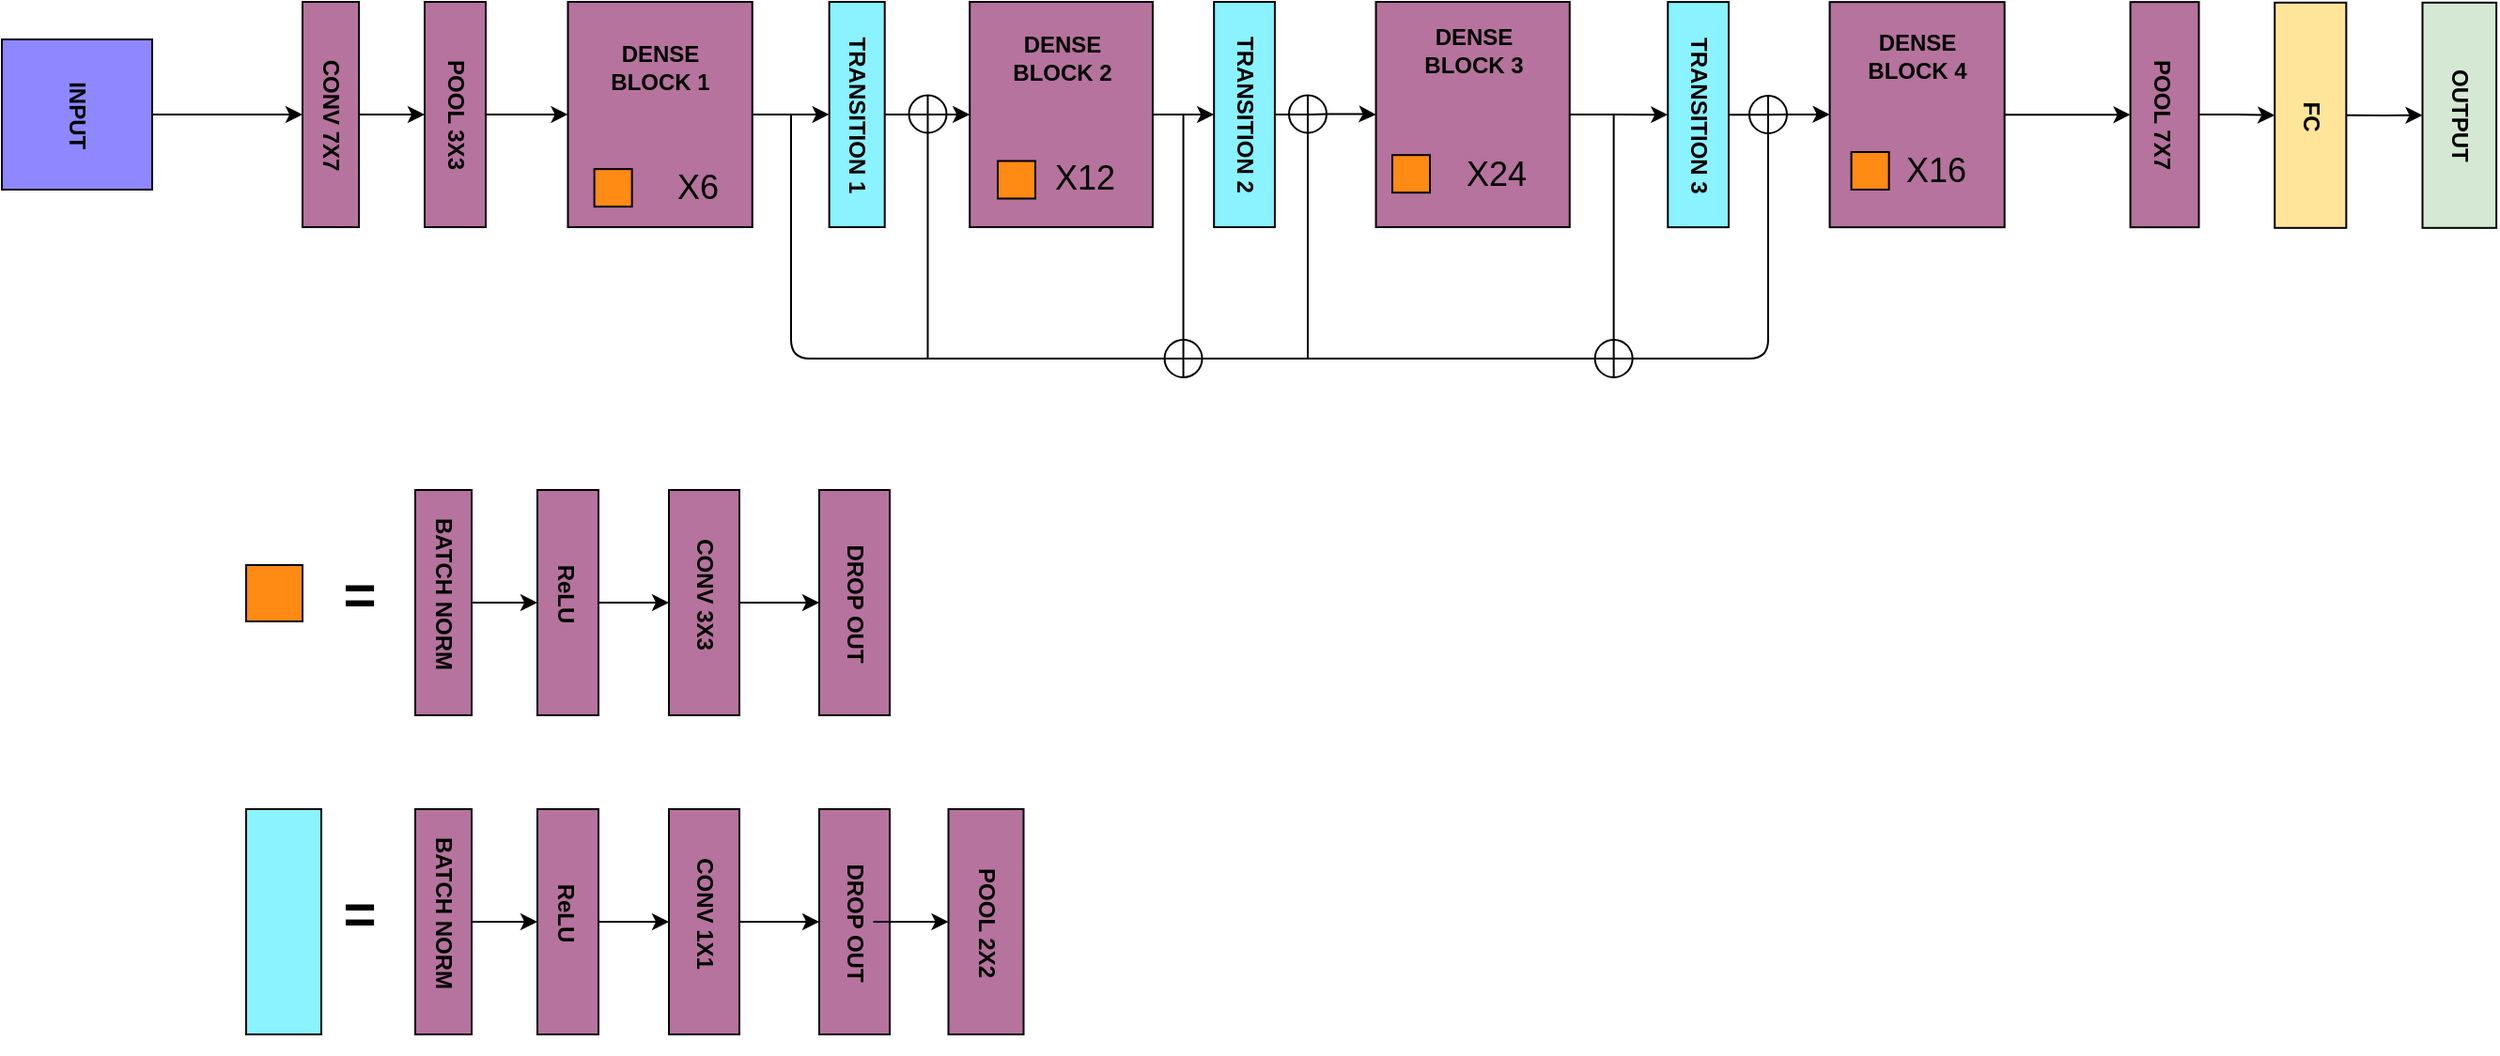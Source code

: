 <mxfile version="15.4.1" type="github" pages="2">
  <diagram id="w55y51UPpKqbo1LFRMC1" name="Page-1">
    <mxGraphModel dx="786" dy="514" grid="1" gridSize="10" guides="1" tooltips="1" connect="1" arrows="1" fold="1" page="1" pageScale="1" pageWidth="850" pageHeight="1100" math="0" shadow="0">
      <root>
        <mxCell id="0" />
        <mxCell id="1" parent="0" />
        <mxCell id="TVmSLBkFwP5rDofFK3-n-120" value="" style="ellipse;whiteSpace=wrap;html=1;aspect=fixed;fontSize=12;strokeColor=default;strokeWidth=1;fillColor=#FFFFFF;shadow=0;" parent="1" vertex="1">
          <mxGeometry x="960.0" y="70" width="20" height="20" as="geometry" />
        </mxCell>
        <mxCell id="TVmSLBkFwP5rDofFK3-n-117" value="" style="ellipse;whiteSpace=wrap;html=1;aspect=fixed;fontSize=12;strokeColor=default;strokeWidth=1;fillColor=#FFFFFF;shadow=0;" parent="1" vertex="1">
          <mxGeometry x="877.83" y="200" width="20" height="20" as="geometry" />
        </mxCell>
        <mxCell id="TVmSLBkFwP5rDofFK3-n-108" value="" style="ellipse;whiteSpace=wrap;html=1;aspect=fixed;fontSize=12;strokeColor=default;strokeWidth=1;fillColor=#FFFFFF;shadow=0;" parent="1" vertex="1">
          <mxGeometry x="715" y="69.76" width="20" height="20" as="geometry" />
        </mxCell>
        <mxCell id="TVmSLBkFwP5rDofFK3-n-107" value="" style="ellipse;whiteSpace=wrap;html=1;aspect=fixed;fontSize=12;strokeColor=default;strokeWidth=1;fillColor=#FFFFFF;shadow=0;" parent="1" vertex="1">
          <mxGeometry x="648.78" y="200" width="20" height="20" as="geometry" />
        </mxCell>
        <mxCell id="TVmSLBkFwP5rDofFK3-n-104" value="" style="ellipse;whiteSpace=wrap;html=1;aspect=fixed;fontSize=12;strokeColor=default;strokeWidth=1;fillColor=#FFFFFF;shadow=0;" parent="1" vertex="1">
          <mxGeometry x="512.75" y="69.76" width="20" height="20" as="geometry" />
        </mxCell>
        <mxCell id="TVmSLBkFwP5rDofFK3-n-10" value="" style="edgeStyle=orthogonalEdgeStyle;rounded=0;orthogonalLoop=1;jettySize=auto;html=1;" parent="1" source="TVmSLBkFwP5rDofFK3-n-1" edge="1">
          <mxGeometry relative="1" as="geometry">
            <mxPoint x="190" y="80" as="targetPoint" />
          </mxGeometry>
        </mxCell>
        <mxCell id="TVmSLBkFwP5rDofFK3-n-1" value="" style="whiteSpace=wrap;html=1;aspect=fixed;fillColor=#8F87FF;" parent="1" vertex="1">
          <mxGeometry x="30" y="40" width="80" height="80" as="geometry" />
        </mxCell>
        <mxCell id="TVmSLBkFwP5rDofFK3-n-14" value="" style="edgeStyle=orthogonalEdgeStyle;rounded=0;orthogonalLoop=1;jettySize=auto;html=1;" parent="1" source="TVmSLBkFwP5rDofFK3-n-11" target="TVmSLBkFwP5rDofFK3-n-13" edge="1">
          <mxGeometry relative="1" as="geometry" />
        </mxCell>
        <mxCell id="TVmSLBkFwP5rDofFK3-n-11" value="" style="rounded=0;whiteSpace=wrap;html=1;strokeColor=default;rotation=-90;fillColor=#B5739D;" parent="1" vertex="1">
          <mxGeometry x="145" y="65" width="120" height="30" as="geometry" />
        </mxCell>
        <mxCell id="TVmSLBkFwP5rDofFK3-n-16" value="" style="edgeStyle=orthogonalEdgeStyle;rounded=0;orthogonalLoop=1;jettySize=auto;html=1;" parent="1" source="TVmSLBkFwP5rDofFK3-n-13" target="TVmSLBkFwP5rDofFK3-n-15" edge="1">
          <mxGeometry relative="1" as="geometry" />
        </mxCell>
        <mxCell id="TVmSLBkFwP5rDofFK3-n-13" value="" style="rounded=0;whiteSpace=wrap;html=1;strokeColor=default;rotation=-90;fillColor=#B5739D;" parent="1" vertex="1">
          <mxGeometry x="211.25" y="63.75" width="120" height="32.5" as="geometry" />
        </mxCell>
        <mxCell id="TVmSLBkFwP5rDofFK3-n-19" value="" style="edgeStyle=orthogonalEdgeStyle;rounded=0;orthogonalLoop=1;jettySize=auto;html=1;" parent="1" source="TVmSLBkFwP5rDofFK3-n-15" target="TVmSLBkFwP5rDofFK3-n-18" edge="1">
          <mxGeometry relative="1" as="geometry" />
        </mxCell>
        <mxCell id="TVmSLBkFwP5rDofFK3-n-15" value="" style="rounded=0;whiteSpace=wrap;html=1;strokeColor=default;rotation=-90;fillColor=#B5739D;" parent="1" vertex="1">
          <mxGeometry x="320.32" y="30.93" width="120" height="98.13" as="geometry" />
        </mxCell>
        <mxCell id="TVmSLBkFwP5rDofFK3-n-21" value="" style="edgeStyle=orthogonalEdgeStyle;rounded=0;orthogonalLoop=1;jettySize=auto;html=1;" parent="1" source="TVmSLBkFwP5rDofFK3-n-18" target="TVmSLBkFwP5rDofFK3-n-20" edge="1">
          <mxGeometry relative="1" as="geometry" />
        </mxCell>
        <mxCell id="TVmSLBkFwP5rDofFK3-n-18" value="" style="rounded=0;whiteSpace=wrap;html=1;strokeColor=default;rotation=-90;fillColor=#8AF3FF;" parent="1" vertex="1">
          <mxGeometry x="425.09" y="65.23" width="120" height="29.53" as="geometry" />
        </mxCell>
        <mxCell id="TVmSLBkFwP5rDofFK3-n-23" value="" style="edgeStyle=orthogonalEdgeStyle;rounded=0;orthogonalLoop=1;jettySize=auto;html=1;" parent="1" source="TVmSLBkFwP5rDofFK3-n-20" target="TVmSLBkFwP5rDofFK3-n-22" edge="1">
          <mxGeometry relative="1" as="geometry" />
        </mxCell>
        <mxCell id="TVmSLBkFwP5rDofFK3-n-20" value="" style="rounded=0;whiteSpace=wrap;html=1;strokeColor=default;rotation=-90;fillColor=#B5739D;" parent="1" vertex="1">
          <mxGeometry x="533.78" y="31.31" width="120" height="97.38" as="geometry" />
        </mxCell>
        <mxCell id="TVmSLBkFwP5rDofFK3-n-26" value="" style="edgeStyle=orthogonalEdgeStyle;rounded=0;orthogonalLoop=1;jettySize=auto;html=1;startArrow=none;" parent="1" source="TVmSLBkFwP5rDofFK3-n-108" target="TVmSLBkFwP5rDofFK3-n-25" edge="1">
          <mxGeometry relative="1" as="geometry" />
        </mxCell>
        <mxCell id="TVmSLBkFwP5rDofFK3-n-22" value="" style="rounded=0;whiteSpace=wrap;html=1;strokeColor=default;rotation=-90;fillColor=#8AF3FF;" parent="1" vertex="1">
          <mxGeometry x="631.28" y="63.81" width="120" height="32.38" as="geometry" />
        </mxCell>
        <mxCell id="TVmSLBkFwP5rDofFK3-n-28" value="" style="edgeStyle=orthogonalEdgeStyle;rounded=0;orthogonalLoop=1;jettySize=auto;html=1;" parent="1" source="TVmSLBkFwP5rDofFK3-n-25" target="TVmSLBkFwP5rDofFK3-n-27" edge="1">
          <mxGeometry relative="1" as="geometry" />
        </mxCell>
        <mxCell id="TVmSLBkFwP5rDofFK3-n-25" value="" style="rounded=0;whiteSpace=wrap;html=1;strokeColor=default;rotation=-90;fillColor=#B5739D;" parent="1" vertex="1">
          <mxGeometry x="752.83" y="28.45" width="120" height="103.1" as="geometry" />
        </mxCell>
        <mxCell id="TVmSLBkFwP5rDofFK3-n-31" value="" style="edgeStyle=orthogonalEdgeStyle;rounded=0;orthogonalLoop=1;jettySize=auto;html=1;startArrow=none;" parent="1" source="TVmSLBkFwP5rDofFK3-n-120" target="TVmSLBkFwP5rDofFK3-n-30" edge="1">
          <mxGeometry relative="1" as="geometry" />
        </mxCell>
        <mxCell id="TVmSLBkFwP5rDofFK3-n-27" value="" style="rounded=0;whiteSpace=wrap;html=1;strokeColor=default;rotation=-90;fillColor=#8AF3FF;" parent="1" vertex="1">
          <mxGeometry x="872.83" y="63.87" width="120" height="32.38" as="geometry" />
        </mxCell>
        <mxCell id="TVmSLBkFwP5rDofFK3-n-33" value="" style="edgeStyle=orthogonalEdgeStyle;rounded=0;orthogonalLoop=1;jettySize=auto;html=1;" parent="1" source="TVmSLBkFwP5rDofFK3-n-30" target="TVmSLBkFwP5rDofFK3-n-32" edge="1">
          <mxGeometry relative="1" as="geometry" />
        </mxCell>
        <mxCell id="TVmSLBkFwP5rDofFK3-n-30" value="" style="rounded=0;whiteSpace=wrap;html=1;strokeColor=default;rotation=-90;fillColor=#B5739D;" parent="1" vertex="1">
          <mxGeometry x="989.3" y="33.54" width="120" height="93.06" as="geometry" />
        </mxCell>
        <mxCell id="TVmSLBkFwP5rDofFK3-n-51" value="" style="edgeStyle=orthogonalEdgeStyle;rounded=0;orthogonalLoop=1;jettySize=auto;html=1;fontSize=18;" parent="1" source="TVmSLBkFwP5rDofFK3-n-32" target="TVmSLBkFwP5rDofFK3-n-50" edge="1">
          <mxGeometry relative="1" as="geometry" />
        </mxCell>
        <mxCell id="TVmSLBkFwP5rDofFK3-n-32" value="" style="rounded=0;whiteSpace=wrap;html=1;strokeColor=default;rotation=-90;fillColor=#B5739D;" parent="1" vertex="1">
          <mxGeometry x="1121.01" y="61.84" width="120" height="36.46" as="geometry" />
        </mxCell>
        <mxCell id="TVmSLBkFwP5rDofFK3-n-34" value="INPUT" style="text;html=1;resizable=0;autosize=1;align=center;verticalAlign=middle;points=[];fillColor=none;strokeColor=none;rounded=0;rotation=90;fontStyle=1" parent="1" vertex="1">
          <mxGeometry x="45" y="70.07" width="50" height="20" as="geometry" />
        </mxCell>
        <mxCell id="TVmSLBkFwP5rDofFK3-n-35" value="CONV 7X7" style="text;html=1;resizable=0;autosize=1;align=center;verticalAlign=middle;points=[];fillColor=none;strokeColor=none;rounded=0;rotation=90;fontStyle=1" parent="1" vertex="1">
          <mxGeometry x="170" y="69.99" width="70" height="20" as="geometry" />
        </mxCell>
        <mxCell id="TVmSLBkFwP5rDofFK3-n-36" value="POOL 3X3" style="text;html=1;resizable=0;autosize=1;align=center;verticalAlign=middle;points=[];fillColor=none;strokeColor=none;rounded=0;rotation=90;fontStyle=1" parent="1" vertex="1">
          <mxGeometry x="236.25" y="70" width="70" height="20" as="geometry" />
        </mxCell>
        <mxCell id="TVmSLBkFwP5rDofFK3-n-37" value="DENSE &lt;br&gt;BLOCK 2" style="text;html=1;resizable=0;autosize=1;align=center;verticalAlign=middle;points=[];fillColor=none;strokeColor=none;rounded=0;fontStyle=1" parent="1" vertex="1">
          <mxGeometry x="558.78" y="35.23" width="70" height="30" as="geometry" />
        </mxCell>
        <mxCell id="TVmSLBkFwP5rDofFK3-n-38" value="TRANSITION 1" style="text;html=1;resizable=0;autosize=1;align=center;verticalAlign=middle;points=[];fillColor=none;strokeColor=none;rounded=0;rotation=90;fontStyle=1" parent="1" vertex="1">
          <mxGeometry x="435.09" y="70.07" width="100" height="20" as="geometry" />
        </mxCell>
        <mxCell id="TVmSLBkFwP5rDofFK3-n-39" value="DENSE &lt;br&gt;BLOCK 1" style="text;html=1;resizable=0;autosize=1;align=center;verticalAlign=middle;points=[];fillColor=none;strokeColor=none;rounded=0;fontStyle=1" parent="1" vertex="1">
          <mxGeometry x="345.32" y="40.07" width="70" height="30" as="geometry" />
        </mxCell>
        <mxCell id="TVmSLBkFwP5rDofFK3-n-40" value="X6" style="text;html=1;resizable=0;autosize=1;align=center;verticalAlign=middle;points=[];fillColor=none;strokeColor=none;rounded=0;fontSize=18;" parent="1" vertex="1">
          <mxGeometry x="380.32" y="104.06" width="40" height="30" as="geometry" />
        </mxCell>
        <mxCell id="TVmSLBkFwP5rDofFK3-n-41" value="X12" style="text;html=1;resizable=0;autosize=1;align=center;verticalAlign=middle;points=[];fillColor=none;strokeColor=none;rounded=0;fontSize=18;" parent="1" vertex="1">
          <mxGeometry x="581.28" y="99.06" width="50" height="30" as="geometry" />
        </mxCell>
        <mxCell id="TVmSLBkFwP5rDofFK3-n-42" value="TRANSITION 2" style="text;html=1;resizable=0;autosize=1;align=center;verticalAlign=middle;points=[];fillColor=none;strokeColor=none;rounded=0;rotation=90;fontStyle=1" parent="1" vertex="1">
          <mxGeometry x="641.28" y="69.99" width="100" height="20" as="geometry" />
        </mxCell>
        <mxCell id="TVmSLBkFwP5rDofFK3-n-43" value="DENSE &lt;br&gt;BLOCK 3" style="text;html=1;resizable=0;autosize=1;align=center;verticalAlign=middle;points=[];fillColor=none;strokeColor=none;rounded=0;fontStyle=1" parent="1" vertex="1">
          <mxGeometry x="777.83" y="31.31" width="70" height="30" as="geometry" />
        </mxCell>
        <mxCell id="TVmSLBkFwP5rDofFK3-n-44" value="X24" style="text;html=1;resizable=0;autosize=1;align=center;verticalAlign=middle;points=[];fillColor=none;strokeColor=none;rounded=0;fontSize=18;" parent="1" vertex="1">
          <mxGeometry x="800" y="96.6" width="50" height="30" as="geometry" />
        </mxCell>
        <mxCell id="TVmSLBkFwP5rDofFK3-n-45" value="TRANSITION 3" style="text;html=1;resizable=0;autosize=1;align=center;verticalAlign=middle;points=[];fillColor=none;strokeColor=none;rounded=0;rotation=90;fontStyle=1" parent="1" vertex="1">
          <mxGeometry x="882.83" y="69.99" width="100" height="20" as="geometry" />
        </mxCell>
        <mxCell id="TVmSLBkFwP5rDofFK3-n-46" value="DENSE &lt;br&gt;BLOCK 4" style="text;html=1;resizable=0;autosize=1;align=center;verticalAlign=middle;points=[];fillColor=none;strokeColor=none;rounded=0;fontStyle=1" parent="1" vertex="1">
          <mxGeometry x="1014.3" y="33.54" width="70" height="30" as="geometry" />
        </mxCell>
        <mxCell id="TVmSLBkFwP5rDofFK3-n-47" value="X16" style="text;html=1;resizable=0;autosize=1;align=center;verticalAlign=middle;points=[];fillColor=none;strokeColor=none;rounded=0;fontSize=18;" parent="1" vertex="1">
          <mxGeometry x="1034.3" y="94.76" width="50" height="30" as="geometry" />
        </mxCell>
        <mxCell id="TVmSLBkFwP5rDofFK3-n-48" value="POOL 7X7" style="text;html=1;resizable=0;autosize=1;align=center;verticalAlign=middle;points=[];fillColor=none;strokeColor=none;rounded=0;rotation=90;fontStyle=1" parent="1" vertex="1">
          <mxGeometry x="1144.31" y="70.07" width="70" height="20" as="geometry" />
        </mxCell>
        <mxCell id="TVmSLBkFwP5rDofFK3-n-55" value="" style="edgeStyle=orthogonalEdgeStyle;rounded=0;orthogonalLoop=1;jettySize=auto;html=1;fontSize=18;" parent="1" source="TVmSLBkFwP5rDofFK3-n-50" target="TVmSLBkFwP5rDofFK3-n-54" edge="1">
          <mxGeometry relative="1" as="geometry" />
        </mxCell>
        <mxCell id="TVmSLBkFwP5rDofFK3-n-50" value="" style="rounded=0;whiteSpace=wrap;html=1;strokeColor=default;rotation=-90;fillColor=#FFE599;" parent="1" vertex="1">
          <mxGeometry x="1198.64" y="61.36" width="120" height="38.07" as="geometry" />
        </mxCell>
        <mxCell id="TVmSLBkFwP5rDofFK3-n-54" value="" style="rounded=0;whiteSpace=wrap;html=1;strokeColor=default;rotation=-90;fillColor=#D5E8D4;" parent="1" vertex="1">
          <mxGeometry x="1277.91" y="60.74" width="120" height="39.32" as="geometry" />
        </mxCell>
        <mxCell id="TVmSLBkFwP5rDofFK3-n-56" value="FC" style="text;html=1;resizable=0;autosize=1;align=center;verticalAlign=middle;points=[];fillColor=none;strokeColor=none;rounded=0;rotation=90;fontStyle=1" parent="1" vertex="1">
          <mxGeometry x="1243.64" y="70.4" width="30" height="20" as="geometry" />
        </mxCell>
        <mxCell id="TVmSLBkFwP5rDofFK3-n-57" value="OUTPUT" style="text;html=1;resizable=0;autosize=1;align=center;verticalAlign=middle;points=[];fillColor=none;strokeColor=none;rounded=0;rotation=90;fontStyle=1" parent="1" vertex="1">
          <mxGeometry x="1307.91" y="70.07" width="60" height="20" as="geometry" />
        </mxCell>
        <mxCell id="TVmSLBkFwP5rDofFK3-n-58" value="" style="whiteSpace=wrap;html=1;aspect=fixed;fontSize=18;strokeColor=default;fillColor=#FF8A14;" parent="1" vertex="1">
          <mxGeometry x="345.32" y="109.06" width="20" height="20" as="geometry" />
        </mxCell>
        <mxCell id="TVmSLBkFwP5rDofFK3-n-59" value="" style="whiteSpace=wrap;html=1;aspect=fixed;fontSize=18;strokeColor=default;fillColor=#FF8A14;" parent="1" vertex="1">
          <mxGeometry x="1014.3" y="100" width="20" height="20" as="geometry" />
        </mxCell>
        <mxCell id="TVmSLBkFwP5rDofFK3-n-60" value="" style="whiteSpace=wrap;html=1;aspect=fixed;fontSize=18;strokeColor=default;fillColor=#FF8A14;" parent="1" vertex="1">
          <mxGeometry x="770" y="101.6" width="20" height="20" as="geometry" />
        </mxCell>
        <mxCell id="TVmSLBkFwP5rDofFK3-n-61" value="" style="whiteSpace=wrap;html=1;aspect=fixed;fontSize=18;strokeColor=default;fillColor=#FF8A14;" parent="1" vertex="1">
          <mxGeometry x="560" y="104.76" width="20" height="20" as="geometry" />
        </mxCell>
        <mxCell id="TVmSLBkFwP5rDofFK3-n-78" value="" style="group" parent="1" vertex="1" connectable="0">
          <mxGeometry x="160" y="280" width="342.5" height="120" as="geometry" />
        </mxCell>
        <mxCell id="TVmSLBkFwP5rDofFK3-n-64" value="" style="whiteSpace=wrap;html=1;aspect=fixed;fontSize=18;strokeColor=default;fillColor=#FF8A14;" parent="TVmSLBkFwP5rDofFK3-n-78" vertex="1">
          <mxGeometry y="40" width="30" height="30" as="geometry" />
        </mxCell>
        <mxCell id="TVmSLBkFwP5rDofFK3-n-65" value="=" style="text;html=1;resizable=0;autosize=1;align=center;verticalAlign=middle;points=[];fillColor=none;strokeColor=none;rounded=0;fontSize=30;fontStyle=1" parent="TVmSLBkFwP5rDofFK3-n-78" vertex="1">
          <mxGeometry x="45" y="35" width="30" height="40" as="geometry" />
        </mxCell>
        <mxCell id="TVmSLBkFwP5rDofFK3-n-66" value="" style="rounded=0;whiteSpace=wrap;html=1;strokeColor=default;rotation=-90;fillColor=#B5739D;" parent="TVmSLBkFwP5rDofFK3-n-78" vertex="1">
          <mxGeometry x="45" y="45" width="120" height="30" as="geometry" />
        </mxCell>
        <mxCell id="TVmSLBkFwP5rDofFK3-n-67" value="" style="rounded=0;whiteSpace=wrap;html=1;strokeColor=default;rotation=-90;fillColor=#B5739D;" parent="TVmSLBkFwP5rDofFK3-n-78" vertex="1">
          <mxGeometry x="111.25" y="43.75" width="120" height="32.5" as="geometry" />
        </mxCell>
        <mxCell id="TVmSLBkFwP5rDofFK3-n-68" value="" style="edgeStyle=orthogonalEdgeStyle;rounded=0;orthogonalLoop=1;jettySize=auto;html=1;fontSize=30;" parent="TVmSLBkFwP5rDofFK3-n-78" source="TVmSLBkFwP5rDofFK3-n-66" target="TVmSLBkFwP5rDofFK3-n-67" edge="1">
          <mxGeometry relative="1" as="geometry" />
        </mxCell>
        <mxCell id="TVmSLBkFwP5rDofFK3-n-69" value="" style="rounded=0;whiteSpace=wrap;html=1;strokeColor=default;rotation=-90;fillColor=#B5739D;" parent="TVmSLBkFwP5rDofFK3-n-78" vertex="1">
          <mxGeometry x="183.75" y="41.25" width="120" height="37.5" as="geometry" />
        </mxCell>
        <mxCell id="TVmSLBkFwP5rDofFK3-n-70" value="" style="edgeStyle=orthogonalEdgeStyle;rounded=0;orthogonalLoop=1;jettySize=auto;html=1;fontSize=30;" parent="TVmSLBkFwP5rDofFK3-n-78" source="TVmSLBkFwP5rDofFK3-n-67" target="TVmSLBkFwP5rDofFK3-n-69" edge="1">
          <mxGeometry relative="1" as="geometry" />
        </mxCell>
        <mxCell id="TVmSLBkFwP5rDofFK3-n-71" value="" style="rounded=0;whiteSpace=wrap;html=1;strokeColor=default;rotation=-90;fillColor=#B5739D;" parent="TVmSLBkFwP5rDofFK3-n-78" vertex="1">
          <mxGeometry x="263.75" y="41.25" width="120" height="37.5" as="geometry" />
        </mxCell>
        <mxCell id="TVmSLBkFwP5rDofFK3-n-72" value="" style="edgeStyle=orthogonalEdgeStyle;rounded=0;orthogonalLoop=1;jettySize=auto;html=1;fontSize=30;" parent="TVmSLBkFwP5rDofFK3-n-78" source="TVmSLBkFwP5rDofFK3-n-69" target="TVmSLBkFwP5rDofFK3-n-71" edge="1">
          <mxGeometry relative="1" as="geometry" />
        </mxCell>
        <mxCell id="TVmSLBkFwP5rDofFK3-n-74" value="BATCH NORM" style="text;html=1;resizable=0;autosize=1;align=center;verticalAlign=middle;points=[];fillColor=none;strokeColor=none;rounded=0;rotation=90;fontStyle=1" parent="TVmSLBkFwP5rDofFK3-n-78" vertex="1">
          <mxGeometry x="55" y="45" width="100" height="20" as="geometry" />
        </mxCell>
        <mxCell id="TVmSLBkFwP5rDofFK3-n-75" value="DROP OUT" style="text;html=1;resizable=0;autosize=1;align=center;verticalAlign=middle;points=[];fillColor=none;strokeColor=none;rounded=0;rotation=90;fontStyle=1" parent="TVmSLBkFwP5rDofFK3-n-78" vertex="1">
          <mxGeometry x="283.75" y="50" width="80" height="20" as="geometry" />
        </mxCell>
        <mxCell id="TVmSLBkFwP5rDofFK3-n-76" value="CONV 3X3" style="text;html=1;resizable=0;autosize=1;align=center;verticalAlign=middle;points=[];fillColor=none;strokeColor=none;rounded=0;rotation=90;fontStyle=1" parent="TVmSLBkFwP5rDofFK3-n-78" vertex="1">
          <mxGeometry x="208.75" y="45" width="70" height="20" as="geometry" />
        </mxCell>
        <mxCell id="TVmSLBkFwP5rDofFK3-n-77" value="ReLU" style="text;html=1;resizable=0;autosize=1;align=center;verticalAlign=middle;points=[];fillColor=none;strokeColor=none;rounded=0;rotation=90;fontStyle=1" parent="TVmSLBkFwP5rDofFK3-n-78" vertex="1">
          <mxGeometry x="145" y="45" width="50" height="20" as="geometry" />
        </mxCell>
        <mxCell id="TVmSLBkFwP5rDofFK3-n-94" value="" style="group" parent="1" vertex="1" connectable="0">
          <mxGeometry x="160" y="450" width="342.5" height="130" as="geometry" />
        </mxCell>
        <mxCell id="TVmSLBkFwP5rDofFK3-n-79" value="" style="group" parent="TVmSLBkFwP5rDofFK3-n-94" vertex="1" connectable="0">
          <mxGeometry width="342.5" height="130" as="geometry" />
        </mxCell>
        <mxCell id="TVmSLBkFwP5rDofFK3-n-81" value="=" style="text;html=1;resizable=0;autosize=1;align=center;verticalAlign=middle;points=[];fillColor=none;strokeColor=none;rounded=0;fontSize=30;fontStyle=1" parent="TVmSLBkFwP5rDofFK3-n-79" vertex="1">
          <mxGeometry x="45" y="35" width="30" height="40" as="geometry" />
        </mxCell>
        <mxCell id="TVmSLBkFwP5rDofFK3-n-82" value="" style="rounded=0;whiteSpace=wrap;html=1;strokeColor=default;rotation=-90;fillColor=#B5739D;" parent="TVmSLBkFwP5rDofFK3-n-79" vertex="1">
          <mxGeometry x="45" y="45" width="120" height="30" as="geometry" />
        </mxCell>
        <mxCell id="TVmSLBkFwP5rDofFK3-n-83" value="" style="rounded=0;whiteSpace=wrap;html=1;strokeColor=default;rotation=-90;fillColor=#B5739D;" parent="TVmSLBkFwP5rDofFK3-n-79" vertex="1">
          <mxGeometry x="111.25" y="43.75" width="120" height="32.5" as="geometry" />
        </mxCell>
        <mxCell id="TVmSLBkFwP5rDofFK3-n-84" value="" style="edgeStyle=orthogonalEdgeStyle;rounded=0;orthogonalLoop=1;jettySize=auto;html=1;fontSize=30;" parent="TVmSLBkFwP5rDofFK3-n-79" source="TVmSLBkFwP5rDofFK3-n-82" target="TVmSLBkFwP5rDofFK3-n-83" edge="1">
          <mxGeometry relative="1" as="geometry" />
        </mxCell>
        <mxCell id="TVmSLBkFwP5rDofFK3-n-85" value="" style="rounded=0;whiteSpace=wrap;html=1;strokeColor=default;rotation=-90;fillColor=#B5739D;" parent="TVmSLBkFwP5rDofFK3-n-79" vertex="1">
          <mxGeometry x="183.75" y="41.25" width="120" height="37.5" as="geometry" />
        </mxCell>
        <mxCell id="TVmSLBkFwP5rDofFK3-n-86" value="" style="edgeStyle=orthogonalEdgeStyle;rounded=0;orthogonalLoop=1;jettySize=auto;html=1;fontSize=30;" parent="TVmSLBkFwP5rDofFK3-n-79" source="TVmSLBkFwP5rDofFK3-n-83" target="TVmSLBkFwP5rDofFK3-n-85" edge="1">
          <mxGeometry relative="1" as="geometry" />
        </mxCell>
        <mxCell id="TVmSLBkFwP5rDofFK3-n-87" value="" style="rounded=0;whiteSpace=wrap;html=1;strokeColor=default;rotation=-90;fillColor=#B5739D;" parent="TVmSLBkFwP5rDofFK3-n-79" vertex="1">
          <mxGeometry x="263.75" y="41.25" width="120" height="37.5" as="geometry" />
        </mxCell>
        <mxCell id="TVmSLBkFwP5rDofFK3-n-88" value="" style="edgeStyle=orthogonalEdgeStyle;rounded=0;orthogonalLoop=1;jettySize=auto;html=1;fontSize=30;" parent="TVmSLBkFwP5rDofFK3-n-79" source="TVmSLBkFwP5rDofFK3-n-85" target="TVmSLBkFwP5rDofFK3-n-87" edge="1">
          <mxGeometry relative="1" as="geometry" />
        </mxCell>
        <mxCell id="TVmSLBkFwP5rDofFK3-n-89" value="BATCH NORM" style="text;html=1;resizable=0;autosize=1;align=center;verticalAlign=middle;points=[];fillColor=none;strokeColor=none;rounded=0;rotation=90;fontStyle=1" parent="TVmSLBkFwP5rDofFK3-n-79" vertex="1">
          <mxGeometry x="55" y="45" width="100" height="20" as="geometry" />
        </mxCell>
        <mxCell id="TVmSLBkFwP5rDofFK3-n-90" value="DROP OUT" style="text;html=1;resizable=0;autosize=1;align=center;verticalAlign=middle;points=[];fillColor=none;strokeColor=none;rounded=0;rotation=90;fontStyle=1" parent="TVmSLBkFwP5rDofFK3-n-79" vertex="1">
          <mxGeometry x="283.75" y="50" width="80" height="20" as="geometry" />
        </mxCell>
        <mxCell id="TVmSLBkFwP5rDofFK3-n-91" value="CONV 1X1" style="text;html=1;resizable=0;autosize=1;align=center;verticalAlign=middle;points=[];fillColor=none;strokeColor=none;rounded=0;rotation=90;fontStyle=1" parent="TVmSLBkFwP5rDofFK3-n-79" vertex="1">
          <mxGeometry x="208.75" y="45" width="70" height="20" as="geometry" />
        </mxCell>
        <mxCell id="TVmSLBkFwP5rDofFK3-n-92" value="ReLU" style="text;html=1;resizable=0;autosize=1;align=center;verticalAlign=middle;points=[];fillColor=none;strokeColor=none;rounded=0;rotation=90;fontStyle=1" parent="TVmSLBkFwP5rDofFK3-n-79" vertex="1">
          <mxGeometry x="145" y="45" width="50" height="20" as="geometry" />
        </mxCell>
        <mxCell id="TVmSLBkFwP5rDofFK3-n-93" value="" style="rounded=0;whiteSpace=wrap;html=1;fontSize=30;strokeColor=default;fillColor=#8AF3FF;rotation=-90;" parent="TVmSLBkFwP5rDofFK3-n-94" vertex="1">
          <mxGeometry x="-40" y="40" width="120" height="40" as="geometry" />
        </mxCell>
        <mxCell id="TVmSLBkFwP5rDofFK3-n-96" value="" style="whiteSpace=wrap;html=1;fontSize=30;strokeColor=default;fillColor=#B5739D;rotation=-90;" parent="1" vertex="1">
          <mxGeometry x="493.75" y="490" width="120" height="40" as="geometry" />
        </mxCell>
        <mxCell id="TVmSLBkFwP5rDofFK3-n-97" value="" style="edgeStyle=orthogonalEdgeStyle;rounded=0;orthogonalLoop=1;jettySize=auto;html=1;fontSize=30;" parent="1" source="TVmSLBkFwP5rDofFK3-n-90" target="TVmSLBkFwP5rDofFK3-n-96" edge="1">
          <mxGeometry relative="1" as="geometry" />
        </mxCell>
        <mxCell id="TVmSLBkFwP5rDofFK3-n-98" value="POOL 2X2" style="text;html=1;resizable=0;autosize=1;align=center;verticalAlign=middle;points=[];fillColor=none;strokeColor=none;rounded=0;fontSize=12;rotation=90;fontStyle=1" parent="1" vertex="1">
          <mxGeometry x="518.75" y="500" width="70" height="20" as="geometry" />
        </mxCell>
        <mxCell id="TVmSLBkFwP5rDofFK3-n-99" value="" style="endArrow=none;startArrow=none;html=1;fontSize=12;edgeStyle=orthogonalEdgeStyle;strokeColor=default;rounded=1;startFill=0;endFill=0;entryX=0.5;entryY=0;entryDx=0;entryDy=0;" parent="1" target="TVmSLBkFwP5rDofFK3-n-120" edge="1">
          <mxGeometry width="50" height="50" relative="1" as="geometry">
            <mxPoint x="450" y="80" as="sourcePoint" />
            <mxPoint x="970" y="80" as="targetPoint" />
            <Array as="points">
              <mxPoint x="450" y="210" />
              <mxPoint x="970" y="210" />
            </Array>
          </mxGeometry>
        </mxCell>
        <mxCell id="TVmSLBkFwP5rDofFK3-n-100" value="" style="line;strokeWidth=1;direction=south;html=1;fontSize=12;fillColor=#FFFFFF;" parent="1" vertex="1">
          <mxGeometry x="517.75" y="70" width="10" height="140" as="geometry" />
        </mxCell>
        <mxCell id="TVmSLBkFwP5rDofFK3-n-101" value="" style="line;strokeWidth=1;direction=south;html=1;fontSize=12;fillColor=#FFFFFF;" parent="1" vertex="1">
          <mxGeometry x="882.83" y="80" width="10" height="140" as="geometry" />
        </mxCell>
        <mxCell id="TVmSLBkFwP5rDofFK3-n-102" value="" style="line;strokeWidth=1;direction=south;html=1;fontSize=12;fillColor=#FFFFFF;" parent="1" vertex="1">
          <mxGeometry x="720" y="70" width="10" height="140" as="geometry" />
        </mxCell>
        <mxCell id="TVmSLBkFwP5rDofFK3-n-103" value="" style="line;strokeWidth=1;direction=south;html=1;fontSize=12;fillColor=#FFFFFF;" parent="1" vertex="1">
          <mxGeometry x="653.78" y="80" width="10" height="140" as="geometry" />
        </mxCell>
        <mxCell id="TVmSLBkFwP5rDofFK3-n-109" value="" style="edgeStyle=orthogonalEdgeStyle;rounded=0;orthogonalLoop=1;jettySize=auto;html=1;endArrow=none;" parent="1" source="TVmSLBkFwP5rDofFK3-n-22" target="TVmSLBkFwP5rDofFK3-n-108" edge="1">
          <mxGeometry relative="1" as="geometry">
            <mxPoint x="707.47" y="80" as="sourcePoint" />
            <mxPoint x="761.28" y="80.066" as="targetPoint" />
          </mxGeometry>
        </mxCell>
        <mxCell id="TVmSLBkFwP5rDofFK3-n-121" value="" style="edgeStyle=orthogonalEdgeStyle;rounded=0;orthogonalLoop=1;jettySize=auto;html=1;endArrow=none;" parent="1" source="TVmSLBkFwP5rDofFK3-n-27" target="TVmSLBkFwP5rDofFK3-n-120" edge="1">
          <mxGeometry relative="1" as="geometry">
            <mxPoint x="949.02" y="80.075" as="sourcePoint" />
            <mxPoint x="1002.77" y="80.089" as="targetPoint" />
          </mxGeometry>
        </mxCell>
      </root>
    </mxGraphModel>
  </diagram>
  <diagram id="P3LxtTWpAGniqx02yY0K" name="Page-2">
    <mxGraphModel dx="786" dy="514" grid="1" gridSize="10" guides="1" tooltips="1" connect="1" arrows="1" fold="1" page="1" pageScale="1" pageWidth="850" pageHeight="1100" math="0" shadow="0">
      <root>
        <mxCell id="NhrbqT9kIadJIBjHelAD-0" />
        <mxCell id="NhrbqT9kIadJIBjHelAD-1" parent="NhrbqT9kIadJIBjHelAD-0" />
        <mxCell id="x4TZjcgzBtY4sppgU5ym-3" value="" style="edgeStyle=orthogonalEdgeStyle;rounded=0;orthogonalLoop=1;jettySize=auto;html=1;" edge="1" parent="NhrbqT9kIadJIBjHelAD-1" source="x4TZjcgzBtY4sppgU5ym-1" target="x4TZjcgzBtY4sppgU5ym-2">
          <mxGeometry relative="1" as="geometry" />
        </mxCell>
        <mxCell id="x4TZjcgzBtY4sppgU5ym-1" value="Dataset" style="rounded=0;whiteSpace=wrap;html=1;" vertex="1" parent="NhrbqT9kIadJIBjHelAD-1">
          <mxGeometry x="305" y="30" width="120" height="60" as="geometry" />
        </mxCell>
        <mxCell id="x4TZjcgzBtY4sppgU5ym-5" value="" style="edgeStyle=orthogonalEdgeStyle;rounded=0;orthogonalLoop=1;jettySize=auto;html=1;" edge="1" parent="NhrbqT9kIadJIBjHelAD-1" source="x4TZjcgzBtY4sppgU5ym-2" target="x4TZjcgzBtY4sppgU5ym-4">
          <mxGeometry relative="1" as="geometry" />
        </mxCell>
        <mxCell id="x4TZjcgzBtY4sppgU5ym-2" value="Data Preparation" style="whiteSpace=wrap;html=1;rounded=0;" vertex="1" parent="NhrbqT9kIadJIBjHelAD-1">
          <mxGeometry x="305" y="130" width="120" height="60" as="geometry" />
        </mxCell>
        <mxCell id="x4TZjcgzBtY4sppgU5ym-7" value="" style="edgeStyle=orthogonalEdgeStyle;rounded=0;orthogonalLoop=1;jettySize=auto;html=1;" edge="1" parent="NhrbqT9kIadJIBjHelAD-1" source="x4TZjcgzBtY4sppgU5ym-4" target="x4TZjcgzBtY4sppgU5ym-6">
          <mxGeometry relative="1" as="geometry" />
        </mxCell>
        <mxCell id="x4TZjcgzBtY4sppgU5ym-4" value="Data Augmentation" style="whiteSpace=wrap;html=1;rounded=0;" vertex="1" parent="NhrbqT9kIadJIBjHelAD-1">
          <mxGeometry x="305" y="230" width="120" height="60" as="geometry" />
        </mxCell>
        <mxCell id="x4TZjcgzBtY4sppgU5ym-10" value="" style="edgeStyle=orthogonalEdgeStyle;rounded=0;orthogonalLoop=1;jettySize=auto;html=1;" edge="1" parent="NhrbqT9kIadJIBjHelAD-1" source="x4TZjcgzBtY4sppgU5ym-6" target="x4TZjcgzBtY4sppgU5ym-8">
          <mxGeometry relative="1" as="geometry" />
        </mxCell>
        <mxCell id="x4TZjcgzBtY4sppgU5ym-6" value="Splitting Data&lt;br&gt;&amp;nbsp;Into Training, Testing and Validation Set" style="whiteSpace=wrap;html=1;rounded=0;" vertex="1" parent="NhrbqT9kIadJIBjHelAD-1">
          <mxGeometry x="305" y="330" width="120" height="60" as="geometry" />
        </mxCell>
        <mxCell id="x4TZjcgzBtY4sppgU5ym-28" value="" style="edgeStyle=orthogonalEdgeStyle;rounded=0;orthogonalLoop=1;jettySize=auto;html=1;" edge="1" parent="NhrbqT9kIadJIBjHelAD-1" source="x4TZjcgzBtY4sppgU5ym-8" target="x4TZjcgzBtY4sppgU5ym-27">
          <mxGeometry relative="1" as="geometry" />
        </mxCell>
        <mxCell id="x4TZjcgzBtY4sppgU5ym-8" value="" style="whiteSpace=wrap;html=1;aspect=fixed;" vertex="1" parent="NhrbqT9kIadJIBjHelAD-1">
          <mxGeometry x="265" y="460" width="200" height="200" as="geometry" />
        </mxCell>
        <mxCell id="x4TZjcgzBtY4sppgU5ym-14" value="" style="edgeStyle=orthogonalEdgeStyle;rounded=0;orthogonalLoop=1;jettySize=auto;html=1;" edge="1" parent="NhrbqT9kIadJIBjHelAD-1" source="x4TZjcgzBtY4sppgU5ym-11" target="x4TZjcgzBtY4sppgU5ym-13">
          <mxGeometry relative="1" as="geometry" />
        </mxCell>
        <mxCell id="x4TZjcgzBtY4sppgU5ym-15" value="" style="edgeStyle=orthogonalEdgeStyle;rounded=0;orthogonalLoop=1;jettySize=auto;html=1;" edge="1" parent="NhrbqT9kIadJIBjHelAD-1" source="x4TZjcgzBtY4sppgU5ym-11" target="x4TZjcgzBtY4sppgU5ym-13">
          <mxGeometry relative="1" as="geometry" />
        </mxCell>
        <mxCell id="x4TZjcgzBtY4sppgU5ym-11" value="Model Selection" style="rounded=0;whiteSpace=wrap;html=1;" vertex="1" parent="NhrbqT9kIadJIBjHelAD-1">
          <mxGeometry x="300" y="464" width="130" height="20" as="geometry" />
        </mxCell>
        <mxCell id="x4TZjcgzBtY4sppgU5ym-12" value="&lt;b&gt;CNN Model&lt;br&gt;Process&lt;br&gt;&lt;/b&gt;" style="text;html=1;resizable=0;autosize=1;align=center;verticalAlign=middle;points=[];fillColor=none;strokeColor=none;rounded=0;" vertex="1" parent="NhrbqT9kIadJIBjHelAD-1">
          <mxGeometry x="160" y="550" width="80" height="30" as="geometry" />
        </mxCell>
        <mxCell id="x4TZjcgzBtY4sppgU5ym-21" value="" style="edgeStyle=orthogonalEdgeStyle;rounded=0;orthogonalLoop=1;jettySize=auto;html=1;" edge="1" parent="NhrbqT9kIadJIBjHelAD-1" source="x4TZjcgzBtY4sppgU5ym-13" target="x4TZjcgzBtY4sppgU5ym-20">
          <mxGeometry relative="1" as="geometry" />
        </mxCell>
        <mxCell id="x4TZjcgzBtY4sppgU5ym-13" value="Model Fitting" style="whiteSpace=wrap;html=1;rounded=0;" vertex="1" parent="NhrbqT9kIadJIBjHelAD-1">
          <mxGeometry x="300" y="500" width="130" height="20" as="geometry" />
        </mxCell>
        <mxCell id="x4TZjcgzBtY4sppgU5ym-23" value="" style="edgeStyle=orthogonalEdgeStyle;rounded=0;orthogonalLoop=1;jettySize=auto;html=1;" edge="1" parent="NhrbqT9kIadJIBjHelAD-1" source="x4TZjcgzBtY4sppgU5ym-20" target="x4TZjcgzBtY4sppgU5ym-22">
          <mxGeometry relative="1" as="geometry" />
        </mxCell>
        <mxCell id="x4TZjcgzBtY4sppgU5ym-20" value="Network Structure &amp;amp; Layers" style="whiteSpace=wrap;html=1;rounded=0;" vertex="1" parent="NhrbqT9kIadJIBjHelAD-1">
          <mxGeometry x="300" y="536" width="130" height="35" as="geometry" />
        </mxCell>
        <mxCell id="x4TZjcgzBtY4sppgU5ym-25" value="" style="edgeStyle=orthogonalEdgeStyle;rounded=0;orthogonalLoop=1;jettySize=auto;html=1;" edge="1" parent="NhrbqT9kIadJIBjHelAD-1" source="x4TZjcgzBtY4sppgU5ym-22" target="x4TZjcgzBtY4sppgU5ym-24">
          <mxGeometry relative="1" as="geometry" />
        </mxCell>
        <mxCell id="x4TZjcgzBtY4sppgU5ym-22" value="Loss Function" style="whiteSpace=wrap;html=1;rounded=0;" vertex="1" parent="NhrbqT9kIadJIBjHelAD-1">
          <mxGeometry x="300" y="585" width="130" height="20" as="geometry" />
        </mxCell>
        <mxCell id="x4TZjcgzBtY4sppgU5ym-31" value="" style="edgeStyle=orthogonalEdgeStyle;rounded=0;orthogonalLoop=1;jettySize=auto;html=1;" edge="1" parent="NhrbqT9kIadJIBjHelAD-1" source="x4TZjcgzBtY4sppgU5ym-24" target="x4TZjcgzBtY4sppgU5ym-27">
          <mxGeometry relative="1" as="geometry" />
        </mxCell>
        <mxCell id="x4TZjcgzBtY4sppgU5ym-24" value="&lt;font style=&quot;font-size: 10px&quot;&gt;Optimization/Parameter Tuning&lt;/font&gt;" style="whiteSpace=wrap;html=1;rounded=0;" vertex="1" parent="NhrbqT9kIadJIBjHelAD-1">
          <mxGeometry x="300" y="619" width="130" height="30" as="geometry" />
        </mxCell>
        <mxCell id="x4TZjcgzBtY4sppgU5ym-33" value="" style="edgeStyle=orthogonalEdgeStyle;rounded=0;orthogonalLoop=1;jettySize=auto;html=1;fontSize=10;" edge="1" parent="NhrbqT9kIadJIBjHelAD-1" source="x4TZjcgzBtY4sppgU5ym-27" target="x4TZjcgzBtY4sppgU5ym-32">
          <mxGeometry relative="1" as="geometry" />
        </mxCell>
        <mxCell id="x4TZjcgzBtY4sppgU5ym-27" value="Model Training" style="whiteSpace=wrap;html=1;" vertex="1" parent="NhrbqT9kIadJIBjHelAD-1">
          <mxGeometry x="305" y="691" width="120" height="60" as="geometry" />
        </mxCell>
        <mxCell id="x4TZjcgzBtY4sppgU5ym-39" value="" style="edgeStyle=orthogonalEdgeStyle;rounded=0;orthogonalLoop=1;jettySize=auto;html=1;fontSize=10;exitX=0.5;exitY=0.913;exitDx=0;exitDy=0;exitPerimeter=0;" edge="1" parent="NhrbqT9kIadJIBjHelAD-1" source="x4TZjcgzBtY4sppgU5ym-29" target="x4TZjcgzBtY4sppgU5ym-38">
          <mxGeometry relative="1" as="geometry" />
        </mxCell>
        <mxCell id="x4TZjcgzBtY4sppgU5ym-29" value="Model" style="shape=document;whiteSpace=wrap;html=1;boundedLbl=1;" vertex="1" parent="NhrbqT9kIadJIBjHelAD-1">
          <mxGeometry x="525" y="830" width="120" height="80" as="geometry" />
        </mxCell>
        <mxCell id="x4TZjcgzBtY4sppgU5ym-34" value="" style="edgeStyle=orthogonalEdgeStyle;rounded=0;orthogonalLoop=1;jettySize=auto;html=1;fontSize=10;" edge="1" parent="NhrbqT9kIadJIBjHelAD-1" source="x4TZjcgzBtY4sppgU5ym-32" target="x4TZjcgzBtY4sppgU5ym-29">
          <mxGeometry relative="1" as="geometry" />
        </mxCell>
        <mxCell id="x4TZjcgzBtY4sppgU5ym-32" value="Training Successful" style="html=1;whiteSpace=wrap;aspect=fixed;shape=isoRectangle;fontSize=10;" vertex="1" parent="NhrbqT9kIadJIBjHelAD-1">
          <mxGeometry x="510" y="676" width="150" height="90" as="geometry" />
        </mxCell>
        <mxCell id="x4TZjcgzBtY4sppgU5ym-35" value="Yes" style="text;html=1;resizable=0;autosize=1;align=center;verticalAlign=middle;points=[];fillColor=none;strokeColor=none;rounded=0;fontSize=10;fontStyle=1" vertex="1" parent="NhrbqT9kIadJIBjHelAD-1">
          <mxGeometry x="550" y="780" width="30" height="20" as="geometry" />
        </mxCell>
        <mxCell id="x4TZjcgzBtY4sppgU5ym-36" value="No" style="text;html=1;resizable=0;autosize=1;align=center;verticalAlign=middle;points=[];fillColor=none;strokeColor=none;rounded=0;fontSize=10;fontStyle=1" vertex="1" parent="NhrbqT9kIadJIBjHelAD-1">
          <mxGeometry x="590" y="629" width="30" height="20" as="geometry" />
        </mxCell>
        <mxCell id="x4TZjcgzBtY4sppgU5ym-37" value="" style="endArrow=classic;html=1;rounded=0;fontSize=10;edgeStyle=orthogonalEdgeStyle;exitX=0.507;exitY=0.011;exitDx=0;exitDy=0;exitPerimeter=0;" edge="1" parent="NhrbqT9kIadJIBjHelAD-1" source="x4TZjcgzBtY4sppgU5ym-32">
          <mxGeometry width="50" height="50" relative="1" as="geometry">
            <mxPoint x="570" y="514" as="sourcePoint" />
            <mxPoint x="370" y="430" as="targetPoint" />
            <Array as="points">
              <mxPoint x="586" y="430" />
            </Array>
          </mxGeometry>
        </mxCell>
        <mxCell id="x4TZjcgzBtY4sppgU5ym-38" value="Performance Evaluation" style="whiteSpace=wrap;html=1;" vertex="1" parent="NhrbqT9kIadJIBjHelAD-1">
          <mxGeometry x="525" y="970" width="120" height="60" as="geometry" />
        </mxCell>
        <mxCell id="x4TZjcgzBtY4sppgU5ym-43" value="" style="edgeStyle=orthogonalEdgeStyle;rounded=0;orthogonalLoop=1;jettySize=auto;html=1;fontSize=10;" edge="1" parent="NhrbqT9kIadJIBjHelAD-1" source="x4TZjcgzBtY4sppgU5ym-40">
          <mxGeometry relative="1" as="geometry">
            <mxPoint x="520" y="870" as="targetPoint" />
          </mxGeometry>
        </mxCell>
        <mxCell id="x4TZjcgzBtY4sppgU5ym-40" value="Test data" style="whiteSpace=wrap;html=1;" vertex="1" parent="NhrbqT9kIadJIBjHelAD-1">
          <mxGeometry x="200" y="840" width="120" height="60" as="geometry" />
        </mxCell>
      </root>
    </mxGraphModel>
  </diagram>
</mxfile>
